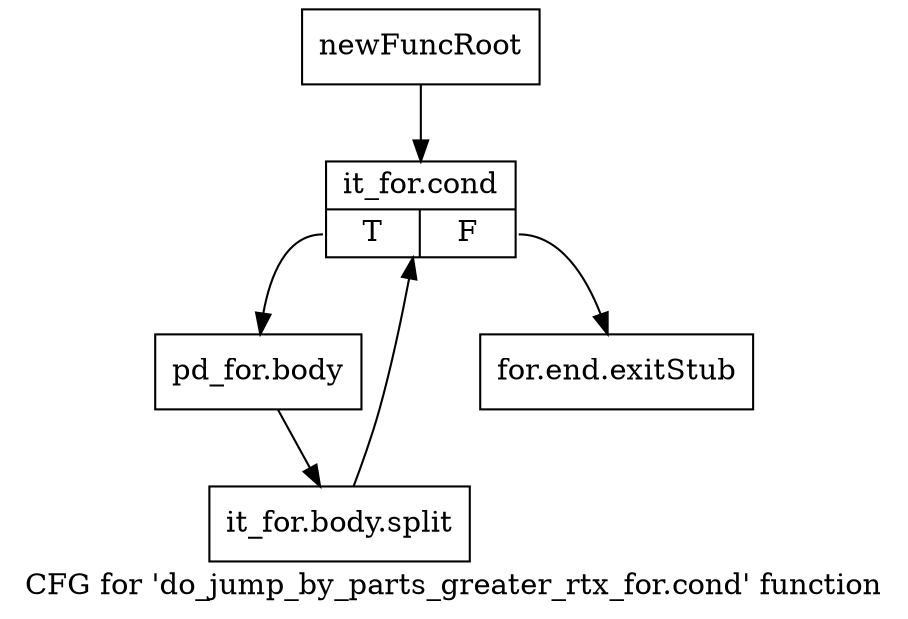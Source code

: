 digraph "CFG for 'do_jump_by_parts_greater_rtx_for.cond' function" {
	label="CFG for 'do_jump_by_parts_greater_rtx_for.cond' function";

	Node0xadb7fa0 [shape=record,label="{newFuncRoot}"];
	Node0xadb7fa0 -> Node0xadb8040;
	Node0xadb7ff0 [shape=record,label="{for.end.exitStub}"];
	Node0xadb8040 [shape=record,label="{it_for.cond|{<s0>T|<s1>F}}"];
	Node0xadb8040:s0 -> Node0xadb8090;
	Node0xadb8040:s1 -> Node0xadb7ff0;
	Node0xadb8090 [shape=record,label="{pd_for.body}"];
	Node0xadb8090 -> Node0xf2c4250;
	Node0xf2c4250 [shape=record,label="{it_for.body.split}"];
	Node0xf2c4250 -> Node0xadb8040;
}
